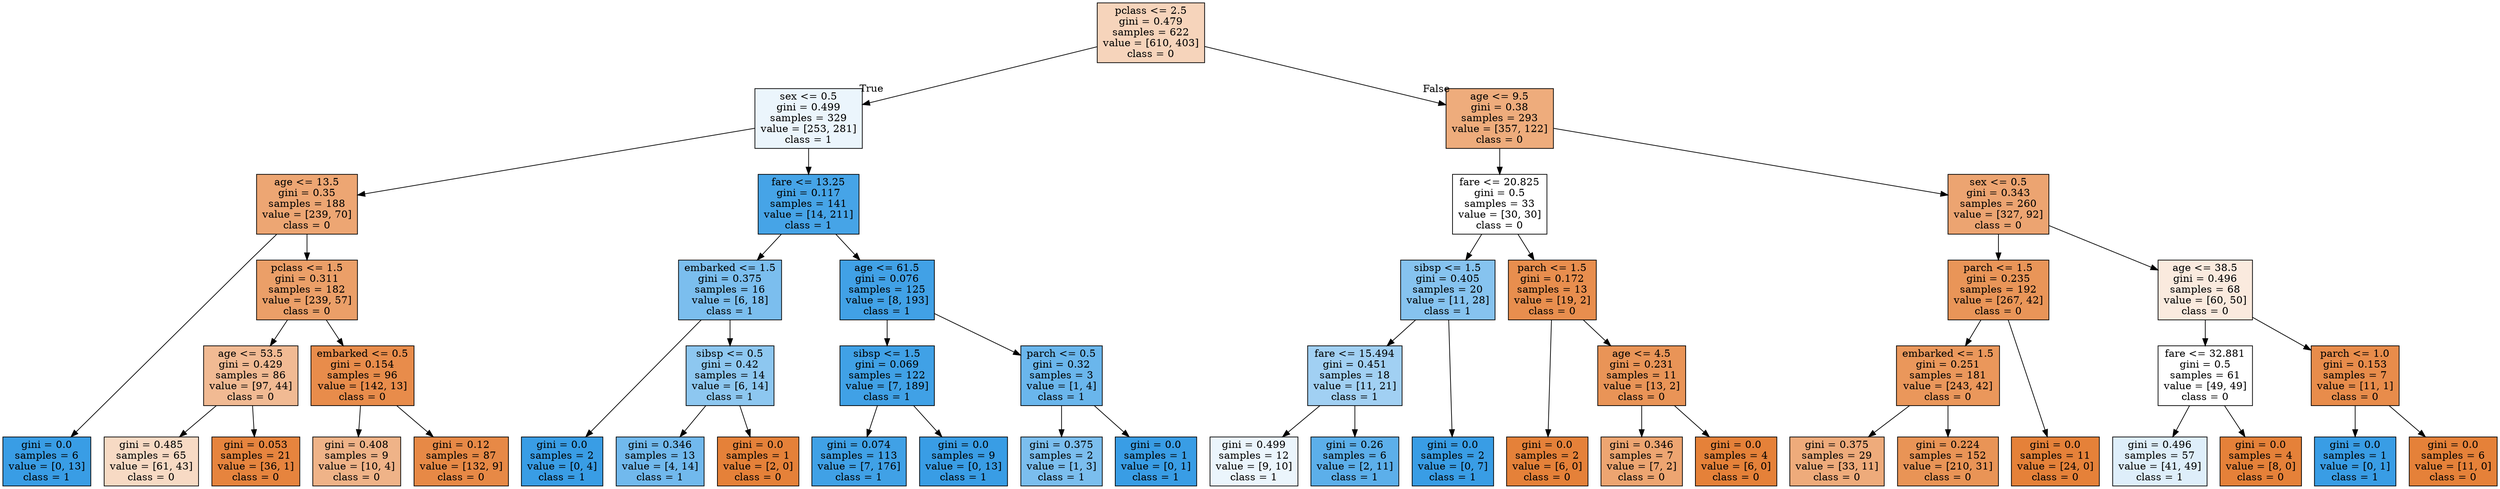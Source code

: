 digraph Tree {
node [shape=box, style="filled", color="black"] ;
graph [ranksep=equally, splines=polyline] ;
0 [label="pclass <= 2.5\ngini = 0.479\nsamples = 622\nvalue = [610, 403]\nclass = 0", fillcolor="#e5813957"] ;
1 [label="sex <= 0.5\ngini = 0.499\nsamples = 329\nvalue = [253, 281]\nclass = 1", fillcolor="#399de519"] ;
0 -> 1 [labeldistance=2.5, labelangle=45, headlabel="True"] ;
2 [label="age <= 13.5\ngini = 0.35\nsamples = 188\nvalue = [239, 70]\nclass = 0", fillcolor="#e58139b4"] ;
1 -> 2 ;
3 [label="gini = 0.0\nsamples = 6\nvalue = [0, 13]\nclass = 1", fillcolor="#399de5ff"] ;
2 -> 3 ;
4 [label="pclass <= 1.5\ngini = 0.311\nsamples = 182\nvalue = [239, 57]\nclass = 0", fillcolor="#e58139c2"] ;
2 -> 4 ;
5 [label="age <= 53.5\ngini = 0.429\nsamples = 86\nvalue = [97, 44]\nclass = 0", fillcolor="#e581398b"] ;
4 -> 5 ;
6 [label="gini = 0.485\nsamples = 65\nvalue = [61, 43]\nclass = 0", fillcolor="#e581394b"] ;
5 -> 6 ;
7 [label="gini = 0.053\nsamples = 21\nvalue = [36, 1]\nclass = 0", fillcolor="#e58139f8"] ;
5 -> 7 ;
8 [label="embarked <= 0.5\ngini = 0.154\nsamples = 96\nvalue = [142, 13]\nclass = 0", fillcolor="#e58139e8"] ;
4 -> 8 ;
9 [label="gini = 0.408\nsamples = 9\nvalue = [10, 4]\nclass = 0", fillcolor="#e5813999"] ;
8 -> 9 ;
10 [label="gini = 0.12\nsamples = 87\nvalue = [132, 9]\nclass = 0", fillcolor="#e58139ee"] ;
8 -> 10 ;
11 [label="fare <= 13.25\ngini = 0.117\nsamples = 141\nvalue = [14, 211]\nclass = 1", fillcolor="#399de5ee"] ;
1 -> 11 ;
12 [label="embarked <= 1.5\ngini = 0.375\nsamples = 16\nvalue = [6, 18]\nclass = 1", fillcolor="#399de5aa"] ;
11 -> 12 ;
13 [label="gini = 0.0\nsamples = 2\nvalue = [0, 4]\nclass = 1", fillcolor="#399de5ff"] ;
12 -> 13 ;
14 [label="sibsp <= 0.5\ngini = 0.42\nsamples = 14\nvalue = [6, 14]\nclass = 1", fillcolor="#399de592"] ;
12 -> 14 ;
15 [label="gini = 0.346\nsamples = 13\nvalue = [4, 14]\nclass = 1", fillcolor="#399de5b6"] ;
14 -> 15 ;
16 [label="gini = 0.0\nsamples = 1\nvalue = [2, 0]\nclass = 0", fillcolor="#e58139ff"] ;
14 -> 16 ;
17 [label="age <= 61.5\ngini = 0.076\nsamples = 125\nvalue = [8, 193]\nclass = 1", fillcolor="#399de5f4"] ;
11 -> 17 ;
18 [label="sibsp <= 1.5\ngini = 0.069\nsamples = 122\nvalue = [7, 189]\nclass = 1", fillcolor="#399de5f6"] ;
17 -> 18 ;
19 [label="gini = 0.074\nsamples = 113\nvalue = [7, 176]\nclass = 1", fillcolor="#399de5f5"] ;
18 -> 19 ;
20 [label="gini = 0.0\nsamples = 9\nvalue = [0, 13]\nclass = 1", fillcolor="#399de5ff"] ;
18 -> 20 ;
21 [label="parch <= 0.5\ngini = 0.32\nsamples = 3\nvalue = [1, 4]\nclass = 1", fillcolor="#399de5bf"] ;
17 -> 21 ;
22 [label="gini = 0.375\nsamples = 2\nvalue = [1, 3]\nclass = 1", fillcolor="#399de5aa"] ;
21 -> 22 ;
23 [label="gini = 0.0\nsamples = 1\nvalue = [0, 1]\nclass = 1", fillcolor="#399de5ff"] ;
21 -> 23 ;
24 [label="age <= 9.5\ngini = 0.38\nsamples = 293\nvalue = [357, 122]\nclass = 0", fillcolor="#e58139a8"] ;
0 -> 24 [labeldistance=2.5, labelangle=-45, headlabel="False"] ;
25 [label="fare <= 20.825\ngini = 0.5\nsamples = 33\nvalue = [30, 30]\nclass = 0", fillcolor="#e5813900"] ;
24 -> 25 ;
26 [label="sibsp <= 1.5\ngini = 0.405\nsamples = 20\nvalue = [11, 28]\nclass = 1", fillcolor="#399de59b"] ;
25 -> 26 ;
27 [label="fare <= 15.494\ngini = 0.451\nsamples = 18\nvalue = [11, 21]\nclass = 1", fillcolor="#399de579"] ;
26 -> 27 ;
28 [label="gini = 0.499\nsamples = 12\nvalue = [9, 10]\nclass = 1", fillcolor="#399de519"] ;
27 -> 28 ;
29 [label="gini = 0.26\nsamples = 6\nvalue = [2, 11]\nclass = 1", fillcolor="#399de5d1"] ;
27 -> 29 ;
30 [label="gini = 0.0\nsamples = 2\nvalue = [0, 7]\nclass = 1", fillcolor="#399de5ff"] ;
26 -> 30 ;
31 [label="parch <= 1.5\ngini = 0.172\nsamples = 13\nvalue = [19, 2]\nclass = 0", fillcolor="#e58139e4"] ;
25 -> 31 ;
32 [label="gini = 0.0\nsamples = 2\nvalue = [6, 0]\nclass = 0", fillcolor="#e58139ff"] ;
31 -> 32 ;
33 [label="age <= 4.5\ngini = 0.231\nsamples = 11\nvalue = [13, 2]\nclass = 0", fillcolor="#e58139d8"] ;
31 -> 33 ;
34 [label="gini = 0.346\nsamples = 7\nvalue = [7, 2]\nclass = 0", fillcolor="#e58139b6"] ;
33 -> 34 ;
35 [label="gini = 0.0\nsamples = 4\nvalue = [6, 0]\nclass = 0", fillcolor="#e58139ff"] ;
33 -> 35 ;
36 [label="sex <= 0.5\ngini = 0.343\nsamples = 260\nvalue = [327, 92]\nclass = 0", fillcolor="#e58139b7"] ;
24 -> 36 ;
37 [label="parch <= 1.5\ngini = 0.235\nsamples = 192\nvalue = [267, 42]\nclass = 0", fillcolor="#e58139d7"] ;
36 -> 37 ;
38 [label="embarked <= 1.5\ngini = 0.251\nsamples = 181\nvalue = [243, 42]\nclass = 0", fillcolor="#e58139d3"] ;
37 -> 38 ;
39 [label="gini = 0.375\nsamples = 29\nvalue = [33, 11]\nclass = 0", fillcolor="#e58139aa"] ;
38 -> 39 ;
40 [label="gini = 0.224\nsamples = 152\nvalue = [210, 31]\nclass = 0", fillcolor="#e58139d9"] ;
38 -> 40 ;
41 [label="gini = 0.0\nsamples = 11\nvalue = [24, 0]\nclass = 0", fillcolor="#e58139ff"] ;
37 -> 41 ;
42 [label="age <= 38.5\ngini = 0.496\nsamples = 68\nvalue = [60, 50]\nclass = 0", fillcolor="#e581392a"] ;
36 -> 42 ;
43 [label="fare <= 32.881\ngini = 0.5\nsamples = 61\nvalue = [49, 49]\nclass = 0", fillcolor="#e5813900"] ;
42 -> 43 ;
44 [label="gini = 0.496\nsamples = 57\nvalue = [41, 49]\nclass = 1", fillcolor="#399de52a"] ;
43 -> 44 ;
45 [label="gini = 0.0\nsamples = 4\nvalue = [8, 0]\nclass = 0", fillcolor="#e58139ff"] ;
43 -> 45 ;
46 [label="parch <= 1.0\ngini = 0.153\nsamples = 7\nvalue = [11, 1]\nclass = 0", fillcolor="#e58139e8"] ;
42 -> 46 ;
47 [label="gini = 0.0\nsamples = 1\nvalue = [0, 1]\nclass = 1", fillcolor="#399de5ff"] ;
46 -> 47 ;
48 [label="gini = 0.0\nsamples = 6\nvalue = [11, 0]\nclass = 0", fillcolor="#e58139ff"] ;
46 -> 48 ;
{rank=same ; 0} ;
{rank=same ; 1; 24} ;
{rank=same ; 2; 11; 25; 36} ;
{rank=same ; 4; 12; 17; 26; 31; 37; 42} ;
{rank=same ; 5; 8; 14; 18; 21; 27; 33; 38; 43; 46} ;
{rank=same ; 3; 6; 7; 9; 10; 13; 15; 16; 19; 20; 22; 23; 28; 29; 30; 32; 34; 35; 39; 40; 41; 44; 45; 47; 48} ;
}